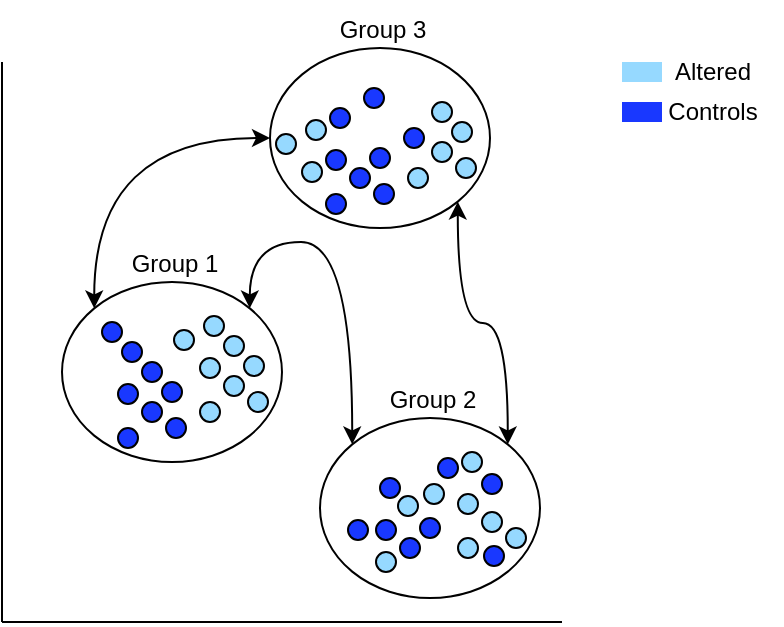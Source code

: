 <mxfile version="20.2.8" type="github">
  <diagram id="wmLqz282Bcjy7ACeYt6-" name="Pagina-1">
    <mxGraphModel dx="729" dy="409" grid="1" gridSize="10" guides="1" tooltips="1" connect="1" arrows="1" fold="1" page="1" pageScale="1" pageWidth="827" pageHeight="1169" math="0" shadow="0">
      <root>
        <mxCell id="0" />
        <mxCell id="1" parent="0" />
        <mxCell id="s4xOyff_KLn-6yWEBULN-45" style="edgeStyle=orthogonalEdgeStyle;curved=1;rounded=0;orthogonalLoop=1;jettySize=auto;html=1;exitX=1;exitY=0;exitDx=0;exitDy=0;entryX=0;entryY=0;entryDx=0;entryDy=0;startArrow=classic;startFill=1;" edge="1" parent="1" source="s4xOyff_KLn-6yWEBULN-20" target="s4xOyff_KLn-6yWEBULN-26">
          <mxGeometry relative="1" as="geometry">
            <Array as="points">
              <mxPoint x="444" y="330" />
              <mxPoint x="495" y="330" />
            </Array>
          </mxGeometry>
        </mxCell>
        <mxCell id="s4xOyff_KLn-6yWEBULN-66" style="edgeStyle=orthogonalEdgeStyle;curved=1;rounded=0;orthogonalLoop=1;jettySize=auto;html=1;exitX=0;exitY=0;exitDx=0;exitDy=0;entryX=0;entryY=0.5;entryDx=0;entryDy=0;startArrow=classic;startFill=1;" edge="1" parent="1" source="s4xOyff_KLn-6yWEBULN-20" target="s4xOyff_KLn-6yWEBULN-47">
          <mxGeometry relative="1" as="geometry" />
        </mxCell>
        <mxCell id="s4xOyff_KLn-6yWEBULN-20" value="" style="ellipse;whiteSpace=wrap;html=1;fillColor=none;" vertex="1" parent="1">
          <mxGeometry x="350" y="350" width="110" height="90" as="geometry" />
        </mxCell>
        <mxCell id="s4xOyff_KLn-6yWEBULN-1" value="" style="ellipse;whiteSpace=wrap;html=1;aspect=fixed;fillColor=#1938FF;" vertex="1" parent="1">
          <mxGeometry x="370" y="370" width="10" height="10" as="geometry" />
        </mxCell>
        <mxCell id="s4xOyff_KLn-6yWEBULN-2" value="" style="ellipse;whiteSpace=wrap;html=1;aspect=fixed;fillColor=#1938FF;" vertex="1" parent="1">
          <mxGeometry x="380" y="380" width="10" height="10" as="geometry" />
        </mxCell>
        <mxCell id="s4xOyff_KLn-6yWEBULN-3" value="" style="ellipse;whiteSpace=wrap;html=1;aspect=fixed;fillColor=#1938FF;" vertex="1" parent="1">
          <mxGeometry x="390" y="390" width="10" height="10" as="geometry" />
        </mxCell>
        <mxCell id="s4xOyff_KLn-6yWEBULN-4" value="" style="ellipse;whiteSpace=wrap;html=1;aspect=fixed;fillColor=#1938FF;" vertex="1" parent="1">
          <mxGeometry x="400" y="400" width="10" height="10" as="geometry" />
        </mxCell>
        <mxCell id="s4xOyff_KLn-6yWEBULN-5" value="" style="ellipse;whiteSpace=wrap;html=1;aspect=fixed;fillColor=#1938FF;" vertex="1" parent="1">
          <mxGeometry x="390" y="410" width="10" height="10" as="geometry" />
        </mxCell>
        <mxCell id="s4xOyff_KLn-6yWEBULN-6" value="" style="ellipse;whiteSpace=wrap;html=1;aspect=fixed;fillColor=#1938FF;" vertex="1" parent="1">
          <mxGeometry x="378" y="401" width="10" height="10" as="geometry" />
        </mxCell>
        <mxCell id="s4xOyff_KLn-6yWEBULN-7" value="" style="ellipse;whiteSpace=wrap;html=1;aspect=fixed;fillColor=#1938FF;" vertex="1" parent="1">
          <mxGeometry x="402" y="418" width="10" height="10" as="geometry" />
        </mxCell>
        <mxCell id="s4xOyff_KLn-6yWEBULN-8" value="" style="ellipse;whiteSpace=wrap;html=1;aspect=fixed;fillColor=#1938FF;" vertex="1" parent="1">
          <mxGeometry x="378" y="423" width="10" height="10" as="geometry" />
        </mxCell>
        <mxCell id="s4xOyff_KLn-6yWEBULN-9" value="" style="endArrow=none;html=1;rounded=0;" edge="1" parent="1">
          <mxGeometry width="50" height="50" relative="1" as="geometry">
            <mxPoint x="320" y="520" as="sourcePoint" />
            <mxPoint x="320" y="240" as="targetPoint" />
          </mxGeometry>
        </mxCell>
        <mxCell id="s4xOyff_KLn-6yWEBULN-10" value="" style="endArrow=none;html=1;rounded=0;" edge="1" parent="1">
          <mxGeometry width="50" height="50" relative="1" as="geometry">
            <mxPoint x="320" y="520" as="sourcePoint" />
            <mxPoint x="600" y="520" as="targetPoint" />
          </mxGeometry>
        </mxCell>
        <mxCell id="s4xOyff_KLn-6yWEBULN-11" value="" style="ellipse;whiteSpace=wrap;html=1;aspect=fixed;fillColor=#96D9FF;" vertex="1" parent="1">
          <mxGeometry x="406" y="374" width="10" height="10" as="geometry" />
        </mxCell>
        <mxCell id="s4xOyff_KLn-6yWEBULN-12" value="" style="ellipse;whiteSpace=wrap;html=1;aspect=fixed;fillColor=#96D9FF;" vertex="1" parent="1">
          <mxGeometry x="421" y="367" width="10" height="10" as="geometry" />
        </mxCell>
        <mxCell id="s4xOyff_KLn-6yWEBULN-13" value="" style="ellipse;whiteSpace=wrap;html=1;aspect=fixed;fillColor=#96D9FF;" vertex="1" parent="1">
          <mxGeometry x="431" y="377" width="10" height="10" as="geometry" />
        </mxCell>
        <mxCell id="s4xOyff_KLn-6yWEBULN-14" value="" style="ellipse;whiteSpace=wrap;html=1;aspect=fixed;fillColor=#96D9FF;" vertex="1" parent="1">
          <mxGeometry x="441" y="387" width="10" height="10" as="geometry" />
        </mxCell>
        <mxCell id="s4xOyff_KLn-6yWEBULN-15" value="" style="ellipse;whiteSpace=wrap;html=1;aspect=fixed;fillColor=#96D9FF;" vertex="1" parent="1">
          <mxGeometry x="431" y="397" width="10" height="10" as="geometry" />
        </mxCell>
        <mxCell id="s4xOyff_KLn-6yWEBULN-16" value="" style="ellipse;whiteSpace=wrap;html=1;aspect=fixed;fillColor=#96D9FF;" vertex="1" parent="1">
          <mxGeometry x="419" y="388" width="10" height="10" as="geometry" />
        </mxCell>
        <mxCell id="s4xOyff_KLn-6yWEBULN-17" value="" style="ellipse;whiteSpace=wrap;html=1;aspect=fixed;fillColor=#96D9FF;" vertex="1" parent="1">
          <mxGeometry x="443" y="405" width="10" height="10" as="geometry" />
        </mxCell>
        <mxCell id="s4xOyff_KLn-6yWEBULN-18" value="" style="ellipse;whiteSpace=wrap;html=1;aspect=fixed;fillColor=#96D9FF;" vertex="1" parent="1">
          <mxGeometry x="419" y="410" width="10" height="10" as="geometry" />
        </mxCell>
        <mxCell id="s4xOyff_KLn-6yWEBULN-21" value="Group 1" style="text;html=1;align=center;verticalAlign=middle;resizable=0;points=[];autosize=1;strokeColor=none;fillColor=none;" vertex="1" parent="1">
          <mxGeometry x="371" y="326" width="70" height="30" as="geometry" />
        </mxCell>
        <mxCell id="s4xOyff_KLn-6yWEBULN-22" value="" style="rounded=0;whiteSpace=wrap;html=1;fillColor=#96D9FF;strokeColor=none;" vertex="1" parent="1">
          <mxGeometry x="630" y="240" width="20" height="10" as="geometry" />
        </mxCell>
        <mxCell id="s4xOyff_KLn-6yWEBULN-23" value="" style="rounded=0;whiteSpace=wrap;html=1;fillColor=#1938FF;strokeColor=none;" vertex="1" parent="1">
          <mxGeometry x="630" y="260" width="20" height="10" as="geometry" />
        </mxCell>
        <mxCell id="s4xOyff_KLn-6yWEBULN-24" value="Altered" style="text;html=1;align=center;verticalAlign=middle;resizable=0;points=[];autosize=1;strokeColor=none;fillColor=none;" vertex="1" parent="1">
          <mxGeometry x="645" y="230" width="60" height="30" as="geometry" />
        </mxCell>
        <mxCell id="s4xOyff_KLn-6yWEBULN-25" value="Controls" style="text;html=1;align=center;verticalAlign=middle;resizable=0;points=[];autosize=1;strokeColor=none;fillColor=none;" vertex="1" parent="1">
          <mxGeometry x="640" y="250" width="70" height="30" as="geometry" />
        </mxCell>
        <mxCell id="s4xOyff_KLn-6yWEBULN-65" style="edgeStyle=orthogonalEdgeStyle;curved=1;rounded=0;orthogonalLoop=1;jettySize=auto;html=1;exitX=1;exitY=0;exitDx=0;exitDy=0;entryX=1;entryY=1;entryDx=0;entryDy=0;startArrow=classic;startFill=1;" edge="1" parent="1" source="s4xOyff_KLn-6yWEBULN-26" target="s4xOyff_KLn-6yWEBULN-47">
          <mxGeometry relative="1" as="geometry" />
        </mxCell>
        <mxCell id="s4xOyff_KLn-6yWEBULN-26" value="" style="ellipse;whiteSpace=wrap;html=1;fillColor=none;" vertex="1" parent="1">
          <mxGeometry x="479" y="418" width="110" height="90" as="geometry" />
        </mxCell>
        <mxCell id="s4xOyff_KLn-6yWEBULN-27" value="" style="ellipse;whiteSpace=wrap;html=1;aspect=fixed;fillColor=#1938FF;" vertex="1" parent="1">
          <mxGeometry x="493" y="469" width="10" height="10" as="geometry" />
        </mxCell>
        <mxCell id="s4xOyff_KLn-6yWEBULN-28" value="" style="ellipse;whiteSpace=wrap;html=1;aspect=fixed;fillColor=#1938FF;" vertex="1" parent="1">
          <mxGeometry x="509" y="448" width="10" height="10" as="geometry" />
        </mxCell>
        <mxCell id="s4xOyff_KLn-6yWEBULN-29" value="" style="ellipse;whiteSpace=wrap;html=1;aspect=fixed;fillColor=#1938FF;" vertex="1" parent="1">
          <mxGeometry x="561" y="482" width="10" height="10" as="geometry" />
        </mxCell>
        <mxCell id="s4xOyff_KLn-6yWEBULN-30" value="" style="ellipse;whiteSpace=wrap;html=1;aspect=fixed;fillColor=#1938FF;" vertex="1" parent="1">
          <mxGeometry x="529" y="468" width="10" height="10" as="geometry" />
        </mxCell>
        <mxCell id="s4xOyff_KLn-6yWEBULN-31" value="" style="ellipse;whiteSpace=wrap;html=1;aspect=fixed;fillColor=#1938FF;" vertex="1" parent="1">
          <mxGeometry x="519" y="478" width="10" height="10" as="geometry" />
        </mxCell>
        <mxCell id="s4xOyff_KLn-6yWEBULN-32" value="" style="ellipse;whiteSpace=wrap;html=1;aspect=fixed;fillColor=#1938FF;" vertex="1" parent="1">
          <mxGeometry x="507" y="469" width="10" height="10" as="geometry" />
        </mxCell>
        <mxCell id="s4xOyff_KLn-6yWEBULN-33" value="" style="ellipse;whiteSpace=wrap;html=1;aspect=fixed;fillColor=#1938FF;" vertex="1" parent="1">
          <mxGeometry x="538" y="438" width="10" height="10" as="geometry" />
        </mxCell>
        <mxCell id="s4xOyff_KLn-6yWEBULN-34" value="" style="ellipse;whiteSpace=wrap;html=1;aspect=fixed;fillColor=#1938FF;" vertex="1" parent="1">
          <mxGeometry x="560" y="446" width="10" height="10" as="geometry" />
        </mxCell>
        <mxCell id="s4xOyff_KLn-6yWEBULN-35" value="" style="ellipse;whiteSpace=wrap;html=1;aspect=fixed;fillColor=#96D9FF;" vertex="1" parent="1">
          <mxGeometry x="518" y="457" width="10" height="10" as="geometry" />
        </mxCell>
        <mxCell id="s4xOyff_KLn-6yWEBULN-36" value="" style="ellipse;whiteSpace=wrap;html=1;aspect=fixed;fillColor=#96D9FF;" vertex="1" parent="1">
          <mxGeometry x="550" y="435" width="10" height="10" as="geometry" />
        </mxCell>
        <mxCell id="s4xOyff_KLn-6yWEBULN-37" value="" style="ellipse;whiteSpace=wrap;html=1;aspect=fixed;fillColor=#96D9FF;" vertex="1" parent="1">
          <mxGeometry x="531" y="451" width="10" height="10" as="geometry" />
        </mxCell>
        <mxCell id="s4xOyff_KLn-6yWEBULN-38" value="" style="ellipse;whiteSpace=wrap;html=1;aspect=fixed;fillColor=#96D9FF;" vertex="1" parent="1">
          <mxGeometry x="507" y="485" width="10" height="10" as="geometry" />
        </mxCell>
        <mxCell id="s4xOyff_KLn-6yWEBULN-39" value="" style="ellipse;whiteSpace=wrap;html=1;aspect=fixed;fillColor=#96D9FF;" vertex="1" parent="1">
          <mxGeometry x="560" y="465" width="10" height="10" as="geometry" />
        </mxCell>
        <mxCell id="s4xOyff_KLn-6yWEBULN-40" value="" style="ellipse;whiteSpace=wrap;html=1;aspect=fixed;fillColor=#96D9FF;" vertex="1" parent="1">
          <mxGeometry x="548" y="456" width="10" height="10" as="geometry" />
        </mxCell>
        <mxCell id="s4xOyff_KLn-6yWEBULN-41" value="" style="ellipse;whiteSpace=wrap;html=1;aspect=fixed;fillColor=#96D9FF;" vertex="1" parent="1">
          <mxGeometry x="572" y="473" width="10" height="10" as="geometry" />
        </mxCell>
        <mxCell id="s4xOyff_KLn-6yWEBULN-42" value="" style="ellipse;whiteSpace=wrap;html=1;aspect=fixed;fillColor=#96D9FF;" vertex="1" parent="1">
          <mxGeometry x="548" y="478" width="10" height="10" as="geometry" />
        </mxCell>
        <mxCell id="s4xOyff_KLn-6yWEBULN-43" value="Group 2" style="text;html=1;align=center;verticalAlign=middle;resizable=0;points=[];autosize=1;strokeColor=none;fillColor=none;" vertex="1" parent="1">
          <mxGeometry x="500" y="394" width="70" height="30" as="geometry" />
        </mxCell>
        <mxCell id="s4xOyff_KLn-6yWEBULN-47" value="" style="ellipse;whiteSpace=wrap;html=1;fillColor=none;" vertex="1" parent="1">
          <mxGeometry x="454" y="233" width="110" height="90" as="geometry" />
        </mxCell>
        <mxCell id="s4xOyff_KLn-6yWEBULN-48" value="" style="ellipse;whiteSpace=wrap;html=1;aspect=fixed;fillColor=#1938FF;" vertex="1" parent="1">
          <mxGeometry x="501" y="253" width="10" height="10" as="geometry" />
        </mxCell>
        <mxCell id="s4xOyff_KLn-6yWEBULN-49" value="" style="ellipse;whiteSpace=wrap;html=1;aspect=fixed;fillColor=#1938FF;" vertex="1" parent="1">
          <mxGeometry x="484" y="263" width="10" height="10" as="geometry" />
        </mxCell>
        <mxCell id="s4xOyff_KLn-6yWEBULN-50" value="" style="ellipse;whiteSpace=wrap;html=1;aspect=fixed;fillColor=#1938FF;" vertex="1" parent="1">
          <mxGeometry x="521" y="273" width="10" height="10" as="geometry" />
        </mxCell>
        <mxCell id="s4xOyff_KLn-6yWEBULN-51" value="" style="ellipse;whiteSpace=wrap;html=1;aspect=fixed;fillColor=#1938FF;" vertex="1" parent="1">
          <mxGeometry x="504" y="283" width="10" height="10" as="geometry" />
        </mxCell>
        <mxCell id="s4xOyff_KLn-6yWEBULN-52" value="" style="ellipse;whiteSpace=wrap;html=1;aspect=fixed;fillColor=#1938FF;" vertex="1" parent="1">
          <mxGeometry x="494" y="293" width="10" height="10" as="geometry" />
        </mxCell>
        <mxCell id="s4xOyff_KLn-6yWEBULN-53" value="" style="ellipse;whiteSpace=wrap;html=1;aspect=fixed;fillColor=#1938FF;" vertex="1" parent="1">
          <mxGeometry x="482" y="284" width="10" height="10" as="geometry" />
        </mxCell>
        <mxCell id="s4xOyff_KLn-6yWEBULN-54" value="" style="ellipse;whiteSpace=wrap;html=1;aspect=fixed;fillColor=#1938FF;" vertex="1" parent="1">
          <mxGeometry x="506" y="301" width="10" height="10" as="geometry" />
        </mxCell>
        <mxCell id="s4xOyff_KLn-6yWEBULN-55" value="" style="ellipse;whiteSpace=wrap;html=1;aspect=fixed;fillColor=#1938FF;" vertex="1" parent="1">
          <mxGeometry x="482" y="306" width="10" height="10" as="geometry" />
        </mxCell>
        <mxCell id="s4xOyff_KLn-6yWEBULN-56" value="" style="ellipse;whiteSpace=wrap;html=1;aspect=fixed;fillColor=#96D9FF;" vertex="1" parent="1">
          <mxGeometry x="457" y="276" width="10" height="10" as="geometry" />
        </mxCell>
        <mxCell id="s4xOyff_KLn-6yWEBULN-57" value="" style="ellipse;whiteSpace=wrap;html=1;aspect=fixed;fillColor=#96D9FF;" vertex="1" parent="1">
          <mxGeometry x="472" y="269" width="10" height="10" as="geometry" />
        </mxCell>
        <mxCell id="s4xOyff_KLn-6yWEBULN-58" value="" style="ellipse;whiteSpace=wrap;html=1;aspect=fixed;fillColor=#96D9FF;" vertex="1" parent="1">
          <mxGeometry x="535" y="260" width="10" height="10" as="geometry" />
        </mxCell>
        <mxCell id="s4xOyff_KLn-6yWEBULN-59" value="" style="ellipse;whiteSpace=wrap;html=1;aspect=fixed;fillColor=#96D9FF;" vertex="1" parent="1">
          <mxGeometry x="545" y="270" width="10" height="10" as="geometry" />
        </mxCell>
        <mxCell id="s4xOyff_KLn-6yWEBULN-60" value="" style="ellipse;whiteSpace=wrap;html=1;aspect=fixed;fillColor=#96D9FF;" vertex="1" parent="1">
          <mxGeometry x="535" y="280" width="10" height="10" as="geometry" />
        </mxCell>
        <mxCell id="s4xOyff_KLn-6yWEBULN-61" value="" style="ellipse;whiteSpace=wrap;html=1;aspect=fixed;fillColor=#96D9FF;" vertex="1" parent="1">
          <mxGeometry x="470" y="290" width="10" height="10" as="geometry" />
        </mxCell>
        <mxCell id="s4xOyff_KLn-6yWEBULN-62" value="" style="ellipse;whiteSpace=wrap;html=1;aspect=fixed;fillColor=#96D9FF;" vertex="1" parent="1">
          <mxGeometry x="547" y="288" width="10" height="10" as="geometry" />
        </mxCell>
        <mxCell id="s4xOyff_KLn-6yWEBULN-63" value="" style="ellipse;whiteSpace=wrap;html=1;aspect=fixed;fillColor=#96D9FF;" vertex="1" parent="1">
          <mxGeometry x="523" y="293" width="10" height="10" as="geometry" />
        </mxCell>
        <mxCell id="s4xOyff_KLn-6yWEBULN-64" value="Group 3" style="text;html=1;align=center;verticalAlign=middle;resizable=0;points=[];autosize=1;strokeColor=none;fillColor=none;" vertex="1" parent="1">
          <mxGeometry x="475" y="209" width="70" height="30" as="geometry" />
        </mxCell>
      </root>
    </mxGraphModel>
  </diagram>
</mxfile>
